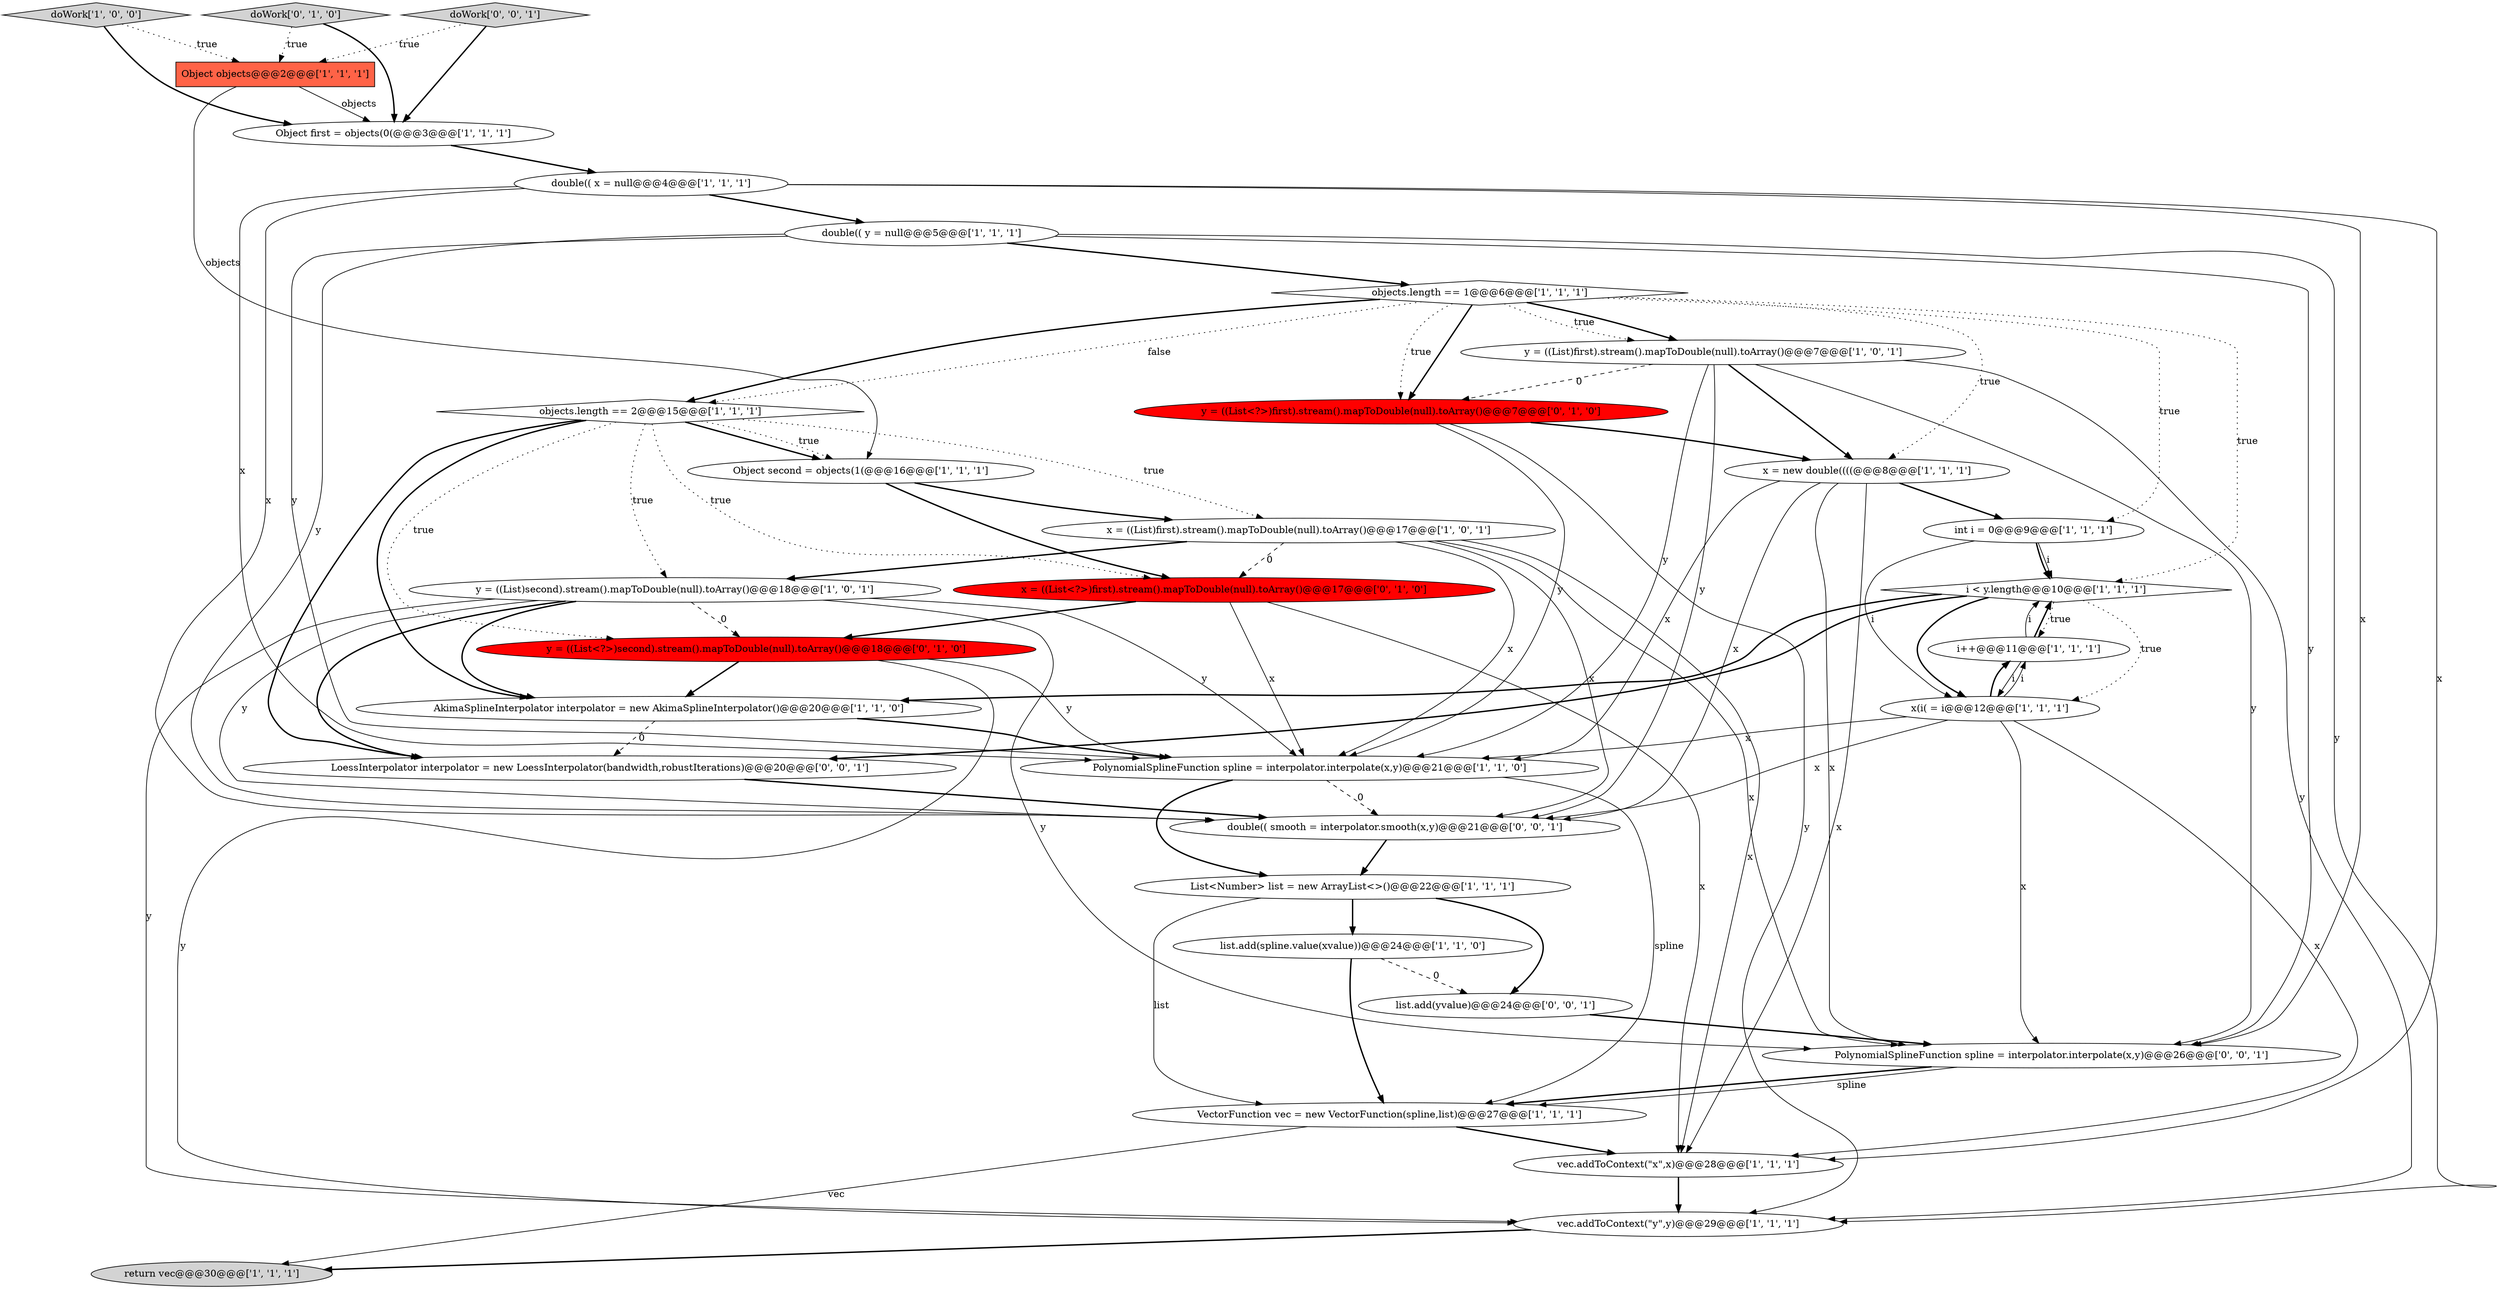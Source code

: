 digraph {
22 [style = filled, label = "Object second = objects(1(@@@16@@@['1', '1', '1']", fillcolor = white, shape = ellipse image = "AAA0AAABBB1BBB"];
10 [style = filled, label = "objects.length == 2@@@15@@@['1', '1', '1']", fillcolor = white, shape = diamond image = "AAA0AAABBB1BBB"];
17 [style = filled, label = "x = new double((((@@@8@@@['1', '1', '1']", fillcolor = white, shape = ellipse image = "AAA0AAABBB1BBB"];
26 [style = filled, label = "x = ((List<?>)first).stream().mapToDouble(null).toArray()@@@17@@@['0', '1', '0']", fillcolor = red, shape = ellipse image = "AAA1AAABBB2BBB"];
13 [style = filled, label = "vec.addToContext(\"x\",x)@@@28@@@['1', '1', '1']", fillcolor = white, shape = ellipse image = "AAA0AAABBB1BBB"];
27 [style = filled, label = "y = ((List<?>)first).stream().mapToDouble(null).toArray()@@@7@@@['0', '1', '0']", fillcolor = red, shape = ellipse image = "AAA1AAABBB2BBB"];
16 [style = filled, label = "list.add(spline.value(xvalue))@@@24@@@['1', '1', '0']", fillcolor = white, shape = ellipse image = "AAA0AAABBB1BBB"];
15 [style = filled, label = "i++@@@11@@@['1', '1', '1']", fillcolor = white, shape = ellipse image = "AAA0AAABBB1BBB"];
1 [style = filled, label = "i < y.length@@@10@@@['1', '1', '1']", fillcolor = white, shape = diamond image = "AAA0AAABBB1BBB"];
8 [style = filled, label = "VectorFunction vec = new VectorFunction(spline,list)@@@27@@@['1', '1', '1']", fillcolor = white, shape = ellipse image = "AAA0AAABBB1BBB"];
21 [style = filled, label = "AkimaSplineInterpolator interpolator = new AkimaSplineInterpolator()@@@20@@@['1', '1', '0']", fillcolor = white, shape = ellipse image = "AAA0AAABBB1BBB"];
14 [style = filled, label = "return vec@@@30@@@['1', '1', '1']", fillcolor = lightgray, shape = ellipse image = "AAA0AAABBB1BBB"];
9 [style = filled, label = "doWork['1', '0', '0']", fillcolor = lightgray, shape = diamond image = "AAA0AAABBB1BBB"];
25 [style = filled, label = "doWork['0', '1', '0']", fillcolor = lightgray, shape = diamond image = "AAA0AAABBB2BBB"];
20 [style = filled, label = "y = ((List)first).stream().mapToDouble(null).toArray()@@@7@@@['1', '0', '1']", fillcolor = white, shape = ellipse image = "AAA0AAABBB1BBB"];
6 [style = filled, label = "Object first = objects(0(@@@3@@@['1', '1', '1']", fillcolor = white, shape = ellipse image = "AAA0AAABBB1BBB"];
30 [style = filled, label = "LoessInterpolator interpolator = new LoessInterpolator(bandwidth,robustIterations)@@@20@@@['0', '0', '1']", fillcolor = white, shape = ellipse image = "AAA0AAABBB3BBB"];
0 [style = filled, label = "int i = 0@@@9@@@['1', '1', '1']", fillcolor = white, shape = ellipse image = "AAA0AAABBB1BBB"];
5 [style = filled, label = "x = ((List)first).stream().mapToDouble(null).toArray()@@@17@@@['1', '0', '1']", fillcolor = white, shape = ellipse image = "AAA0AAABBB1BBB"];
7 [style = filled, label = "y = ((List)second).stream().mapToDouble(null).toArray()@@@18@@@['1', '0', '1']", fillcolor = white, shape = ellipse image = "AAA0AAABBB1BBB"];
31 [style = filled, label = "PolynomialSplineFunction spline = interpolator.interpolate(x,y)@@@26@@@['0', '0', '1']", fillcolor = white, shape = ellipse image = "AAA0AAABBB3BBB"];
19 [style = filled, label = "vec.addToContext(\"y\",y)@@@29@@@['1', '1', '1']", fillcolor = white, shape = ellipse image = "AAA0AAABBB1BBB"];
4 [style = filled, label = "Object objects@@@2@@@['1', '1', '1']", fillcolor = tomato, shape = box image = "AAA0AAABBB1BBB"];
2 [style = filled, label = "objects.length == 1@@@6@@@['1', '1', '1']", fillcolor = white, shape = diamond image = "AAA0AAABBB1BBB"];
11 [style = filled, label = "PolynomialSplineFunction spline = interpolator.interpolate(x,y)@@@21@@@['1', '1', '0']", fillcolor = white, shape = ellipse image = "AAA0AAABBB1BBB"];
3 [style = filled, label = "x(i( = i@@@12@@@['1', '1', '1']", fillcolor = white, shape = ellipse image = "AAA0AAABBB1BBB"];
24 [style = filled, label = "y = ((List<?>)second).stream().mapToDouble(null).toArray()@@@18@@@['0', '1', '0']", fillcolor = red, shape = ellipse image = "AAA1AAABBB2BBB"];
32 [style = filled, label = "double(( smooth = interpolator.smooth(x,y)@@@21@@@['0', '0', '1']", fillcolor = white, shape = ellipse image = "AAA0AAABBB3BBB"];
29 [style = filled, label = "list.add(yvalue)@@@24@@@['0', '0', '1']", fillcolor = white, shape = ellipse image = "AAA0AAABBB3BBB"];
28 [style = filled, label = "doWork['0', '0', '1']", fillcolor = lightgray, shape = diamond image = "AAA0AAABBB3BBB"];
12 [style = filled, label = "List<Number> list = new ArrayList<>()@@@22@@@['1', '1', '1']", fillcolor = white, shape = ellipse image = "AAA0AAABBB1BBB"];
23 [style = filled, label = "double(( x = null@@@4@@@['1', '1', '1']", fillcolor = white, shape = ellipse image = "AAA0AAABBB1BBB"];
18 [style = filled, label = "double(( y = null@@@5@@@['1', '1', '1']", fillcolor = white, shape = ellipse image = "AAA0AAABBB1BBB"];
11->32 [style = dashed, label="0"];
5->11 [style = solid, label="x"];
18->11 [style = solid, label="y"];
3->11 [style = solid, label="x"];
28->6 [style = bold, label=""];
20->31 [style = solid, label="y"];
7->30 [style = bold, label=""];
32->12 [style = bold, label=""];
5->31 [style = solid, label="x"];
25->4 [style = dotted, label="true"];
20->19 [style = solid, label="y"];
3->15 [style = solid, label="i"];
25->6 [style = bold, label=""];
1->30 [style = bold, label=""];
9->6 [style = bold, label=""];
1->3 [style = dotted, label="true"];
21->30 [style = dashed, label="0"];
20->11 [style = solid, label="y"];
24->21 [style = bold, label=""];
1->21 [style = bold, label=""];
27->17 [style = bold, label=""];
18->32 [style = solid, label="y"];
5->32 [style = solid, label="x"];
2->20 [style = dotted, label="true"];
24->11 [style = solid, label="y"];
2->20 [style = bold, label=""];
2->0 [style = dotted, label="true"];
5->26 [style = dashed, label="0"];
24->19 [style = solid, label="y"];
11->12 [style = bold, label=""];
10->21 [style = bold, label=""];
23->11 [style = solid, label="x"];
26->24 [style = bold, label=""];
26->11 [style = solid, label="x"];
22->5 [style = bold, label=""];
7->19 [style = solid, label="y"];
26->13 [style = solid, label="x"];
7->32 [style = solid, label="y"];
18->19 [style = solid, label="y"];
12->29 [style = bold, label=""];
21->11 [style = bold, label=""];
2->27 [style = dotted, label="true"];
1->15 [style = dotted, label="true"];
10->24 [style = dotted, label="true"];
11->8 [style = solid, label="spline"];
4->22 [style = solid, label="objects"];
2->27 [style = bold, label=""];
9->4 [style = dotted, label="true"];
5->7 [style = bold, label=""];
10->26 [style = dotted, label="true"];
23->13 [style = solid, label="x"];
22->26 [style = bold, label=""];
16->8 [style = bold, label=""];
0->1 [style = solid, label="i"];
17->13 [style = solid, label="x"];
17->31 [style = solid, label="x"];
6->23 [style = bold, label=""];
1->3 [style = bold, label=""];
30->32 [style = bold, label=""];
2->10 [style = dotted, label="false"];
2->10 [style = bold, label=""];
15->1 [style = solid, label="i"];
13->19 [style = bold, label=""];
17->0 [style = bold, label=""];
19->14 [style = bold, label=""];
0->1 [style = bold, label=""];
0->3 [style = solid, label="i"];
28->4 [style = dotted, label="true"];
31->8 [style = bold, label=""];
10->30 [style = bold, label=""];
23->18 [style = bold, label=""];
8->13 [style = bold, label=""];
15->1 [style = bold, label=""];
5->13 [style = solid, label="x"];
10->22 [style = bold, label=""];
12->8 [style = solid, label="list"];
18->31 [style = solid, label="y"];
20->17 [style = bold, label=""];
23->32 [style = solid, label="x"];
8->14 [style = solid, label="vec"];
27->19 [style = solid, label="y"];
20->27 [style = dashed, label="0"];
29->31 [style = bold, label=""];
2->17 [style = dotted, label="true"];
3->31 [style = solid, label="x"];
3->13 [style = solid, label="x"];
3->15 [style = bold, label=""];
12->16 [style = bold, label=""];
18->2 [style = bold, label=""];
10->5 [style = dotted, label="true"];
17->32 [style = solid, label="x"];
7->31 [style = solid, label="y"];
15->3 [style = solid, label="i"];
27->11 [style = solid, label="y"];
4->6 [style = solid, label="objects"];
7->24 [style = dashed, label="0"];
2->1 [style = dotted, label="true"];
23->31 [style = solid, label="x"];
16->29 [style = dashed, label="0"];
7->21 [style = bold, label=""];
10->22 [style = dotted, label="true"];
17->11 [style = solid, label="x"];
31->8 [style = solid, label="spline"];
7->11 [style = solid, label="y"];
20->32 [style = solid, label="y"];
10->7 [style = dotted, label="true"];
3->32 [style = solid, label="x"];
}
